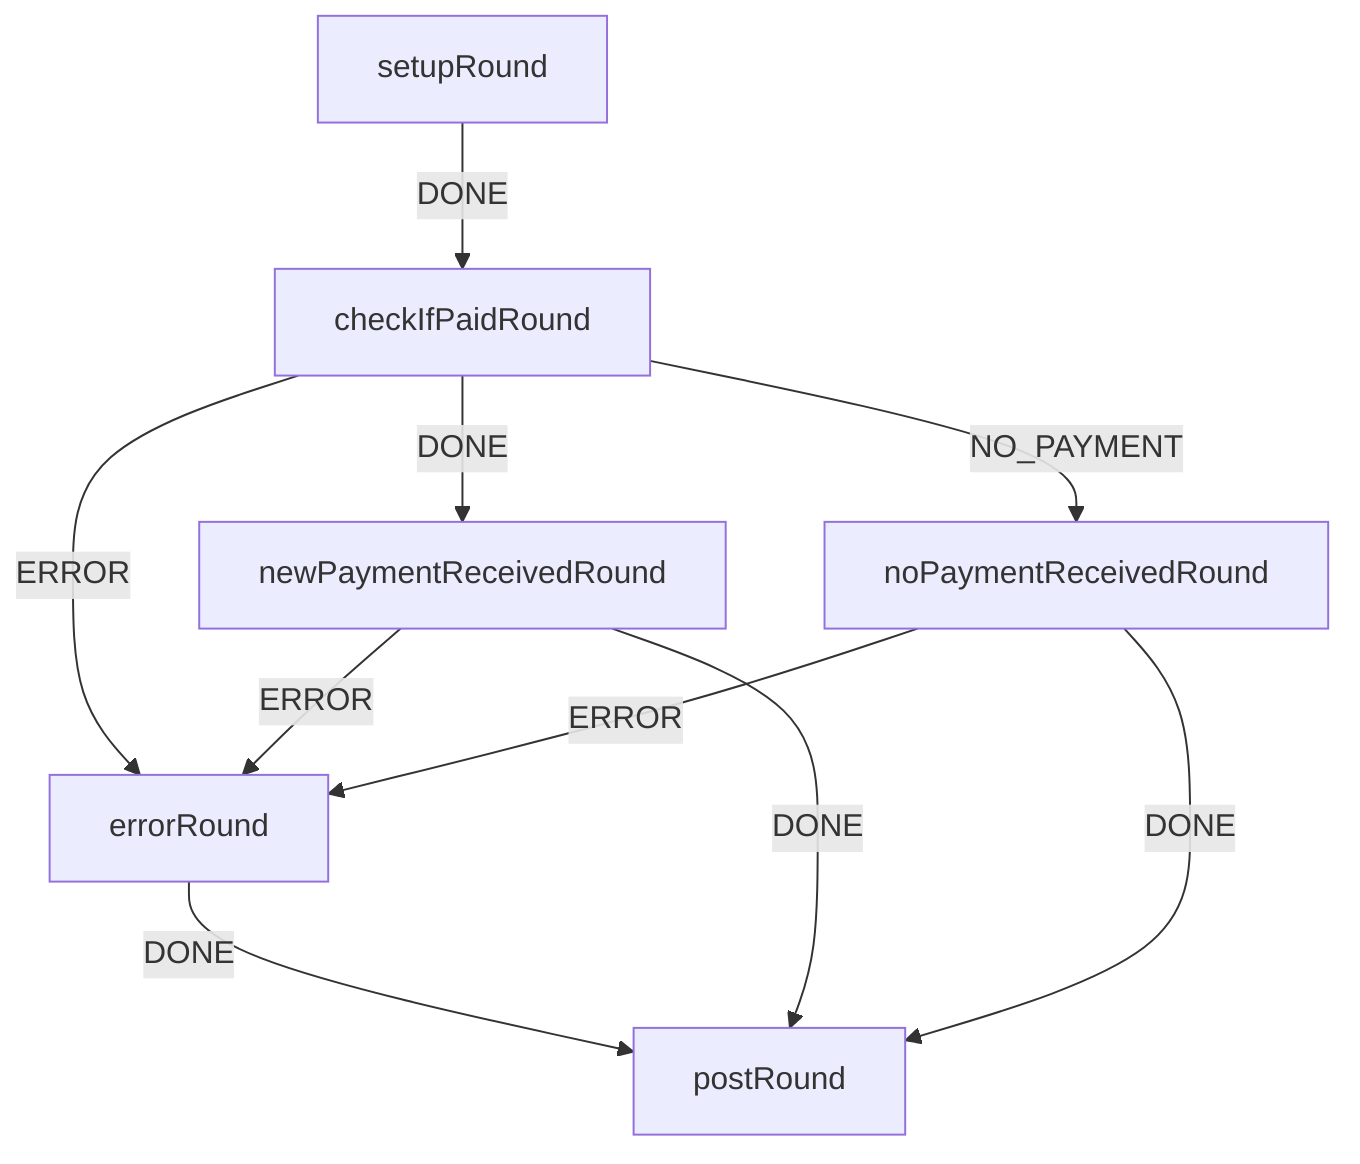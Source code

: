 graph TD
  setupRound
  errorRound
  noPaymentReceivedRound
  newPaymentReceivedRound
  postRound
  setupRound
  checkIfPaidRound
  checkIfPaidRound -->|DONE| newPaymentReceivedRound
  checkIfPaidRound -->|ERROR| errorRound
  checkIfPaidRound -->|NO_PAYMENT| noPaymentReceivedRound
  errorRound -->|DONE| postRound
  newPaymentReceivedRound -->|DONE| postRound
  newPaymentReceivedRound -->|ERROR| errorRound
  noPaymentReceivedRound -->|DONE| postRound
  noPaymentReceivedRound -->|ERROR| errorRound
  setupRound -->|DONE| checkIfPaidRound